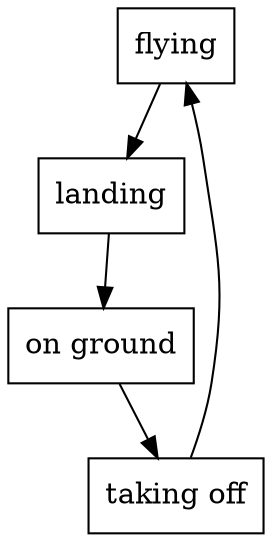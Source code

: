 digraph {

  rankdir=TB

  // Settings
  node [shape="box"]

  // Variables
  flying [label="flying"]
  on_ground [label="on ground"]
  taking_off [label="taking off"]
  landing [label="landing"]

  // Edges
  on_ground -> taking_off
  flying -> landing
  taking_off -> flying
  landing -> on_ground

}
